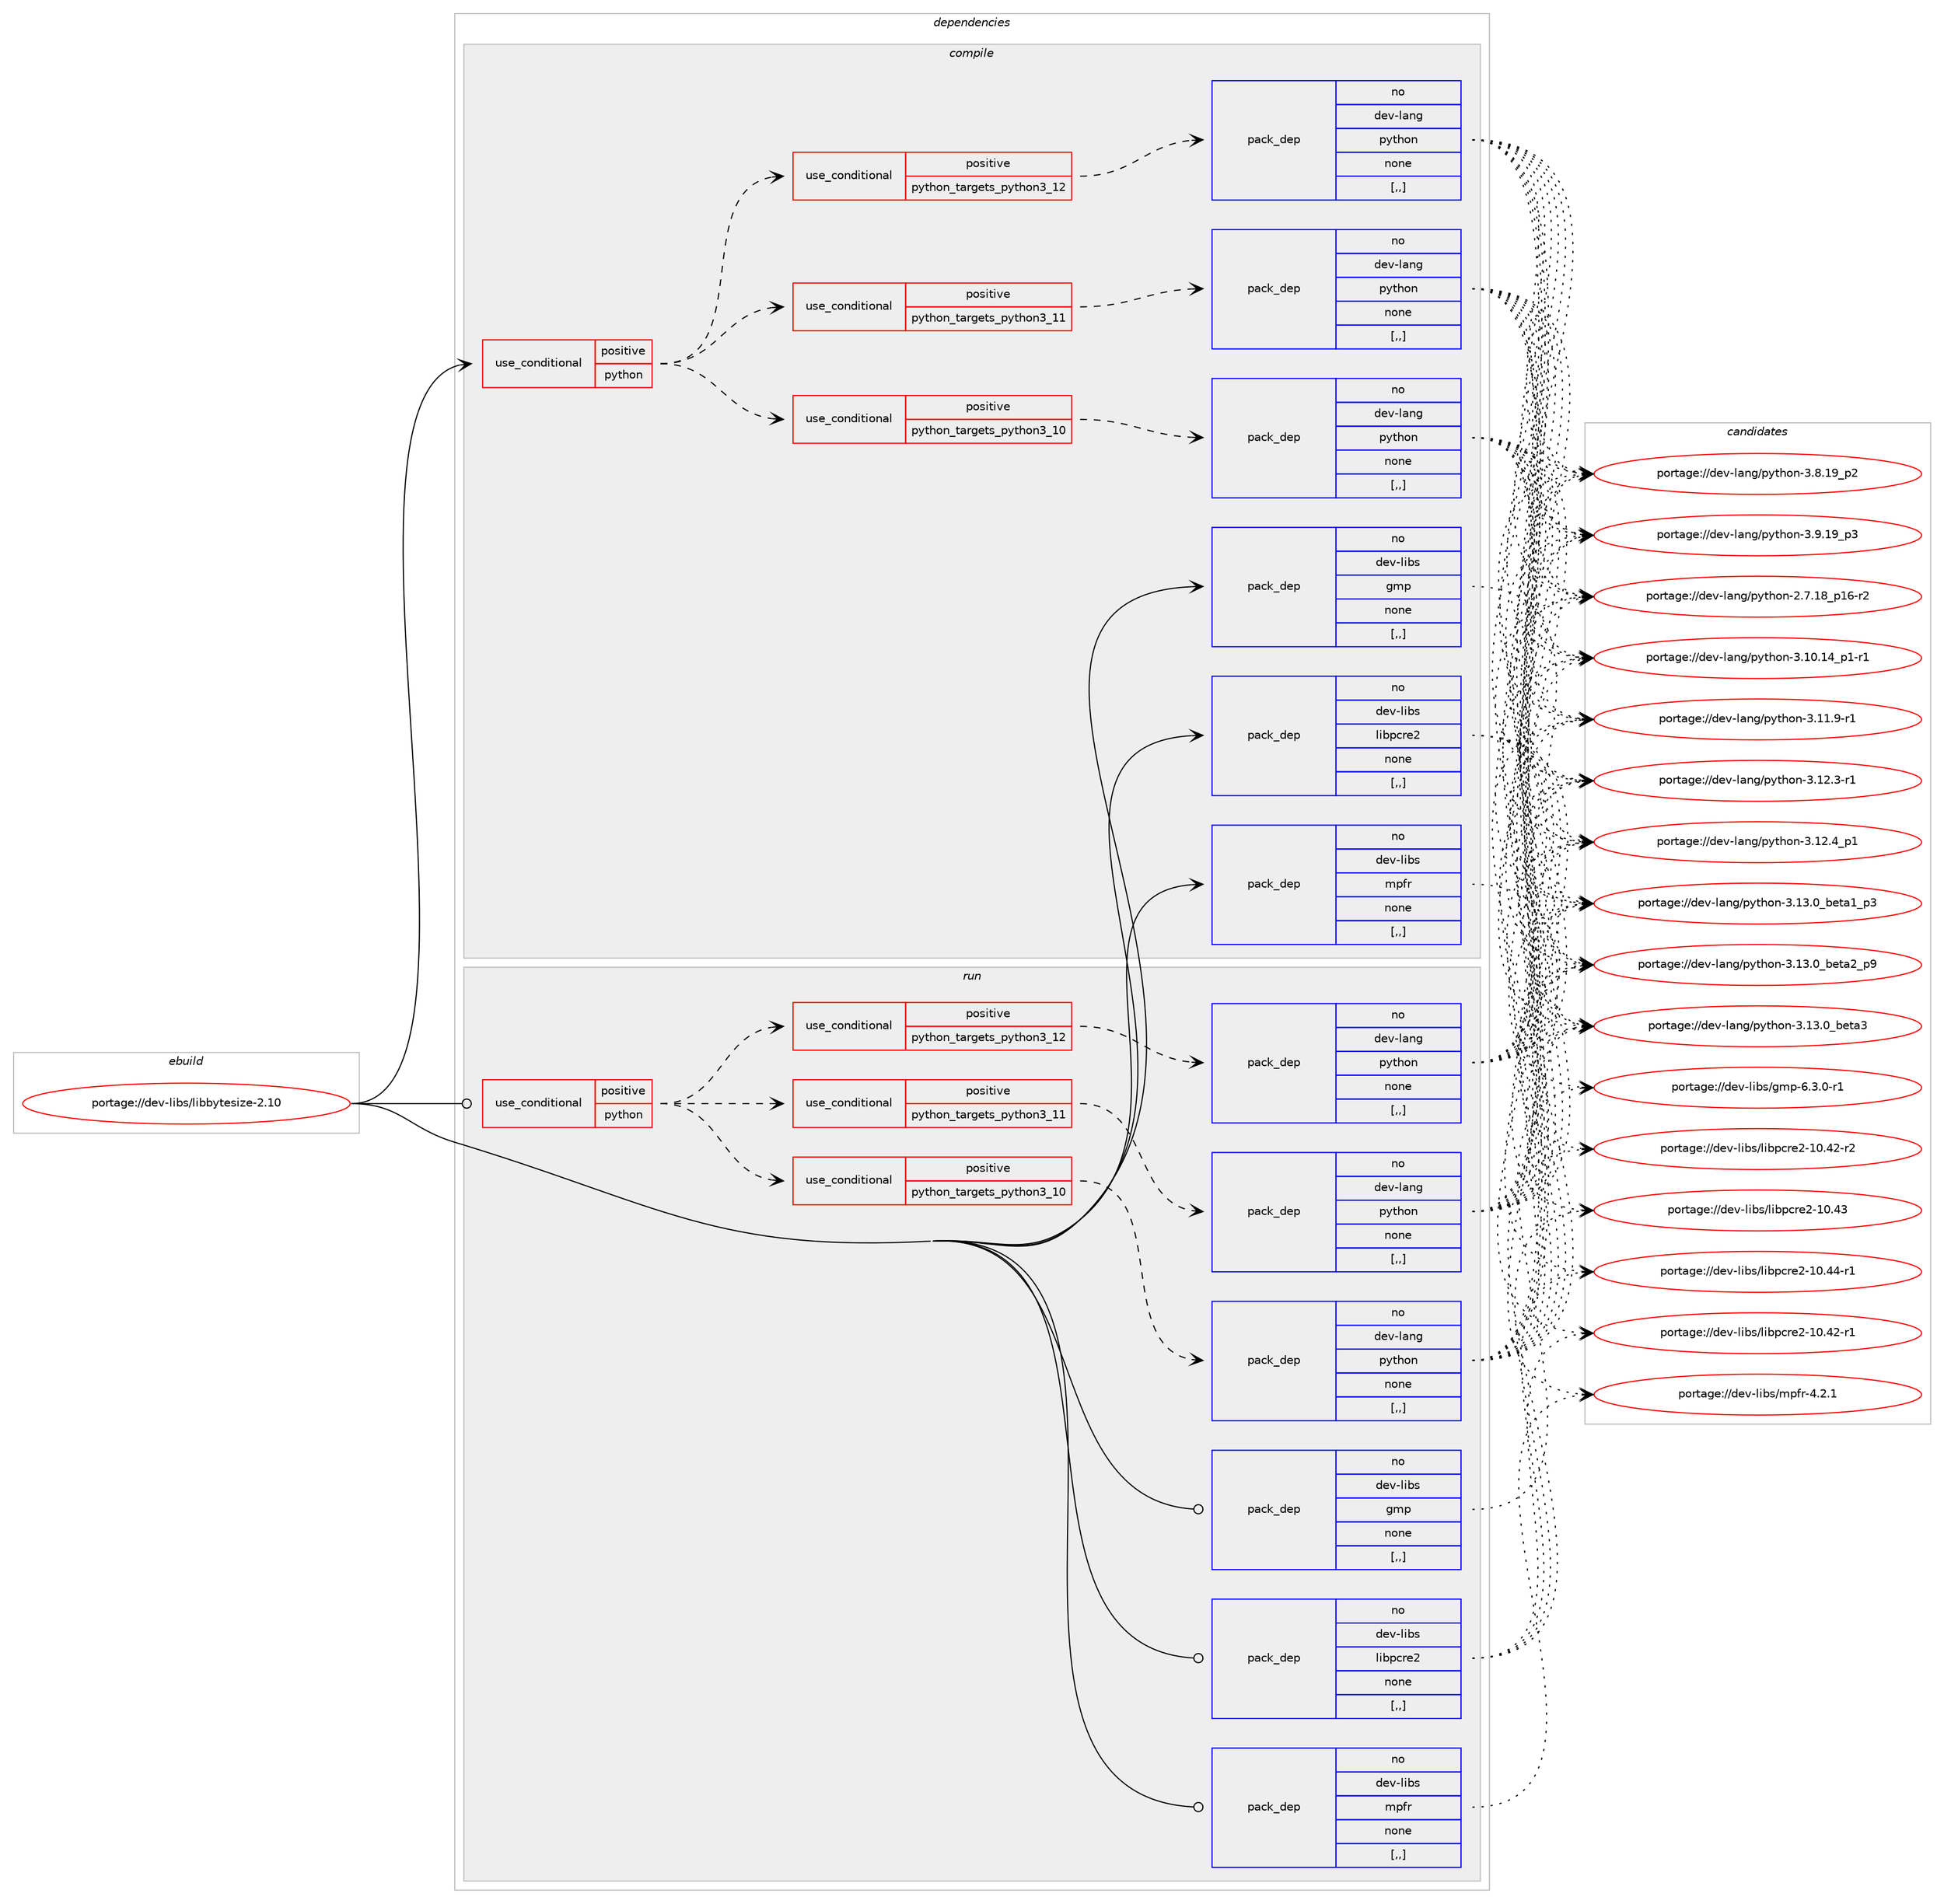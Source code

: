 digraph prolog {

# *************
# Graph options
# *************

newrank=true;
concentrate=true;
compound=true;
graph [rankdir=LR,fontname=Helvetica,fontsize=10,ranksep=1.5];#, ranksep=2.5, nodesep=0.2];
edge  [arrowhead=vee];
node  [fontname=Helvetica,fontsize=10];

# **********
# The ebuild
# **********

subgraph cluster_leftcol {
color=gray;
rank=same;
label=<<i>ebuild</i>>;
id [label="portage://dev-libs/libbytesize-2.10", color=red, width=4, href="../dev-libs/libbytesize-2.10.svg"];
}

# ****************
# The dependencies
# ****************

subgraph cluster_midcol {
color=gray;
label=<<i>dependencies</i>>;
subgraph cluster_compile {
fillcolor="#eeeeee";
style=filled;
label=<<i>compile</i>>;
subgraph cond25872 {
dependency106669 [label=<<TABLE BORDER="0" CELLBORDER="1" CELLSPACING="0" CELLPADDING="4"><TR><TD ROWSPAN="3" CELLPADDING="10">use_conditional</TD></TR><TR><TD>positive</TD></TR><TR><TD>python</TD></TR></TABLE>>, shape=none, color=red];
subgraph cond25873 {
dependency106670 [label=<<TABLE BORDER="0" CELLBORDER="1" CELLSPACING="0" CELLPADDING="4"><TR><TD ROWSPAN="3" CELLPADDING="10">use_conditional</TD></TR><TR><TD>positive</TD></TR><TR><TD>python_targets_python3_10</TD></TR></TABLE>>, shape=none, color=red];
subgraph pack79643 {
dependency106671 [label=<<TABLE BORDER="0" CELLBORDER="1" CELLSPACING="0" CELLPADDING="4" WIDTH="220"><TR><TD ROWSPAN="6" CELLPADDING="30">pack_dep</TD></TR><TR><TD WIDTH="110">no</TD></TR><TR><TD>dev-lang</TD></TR><TR><TD>python</TD></TR><TR><TD>none</TD></TR><TR><TD>[,,]</TD></TR></TABLE>>, shape=none, color=blue];
}
dependency106670:e -> dependency106671:w [weight=20,style="dashed",arrowhead="vee"];
}
dependency106669:e -> dependency106670:w [weight=20,style="dashed",arrowhead="vee"];
subgraph cond25874 {
dependency106672 [label=<<TABLE BORDER="0" CELLBORDER="1" CELLSPACING="0" CELLPADDING="4"><TR><TD ROWSPAN="3" CELLPADDING="10">use_conditional</TD></TR><TR><TD>positive</TD></TR><TR><TD>python_targets_python3_11</TD></TR></TABLE>>, shape=none, color=red];
subgraph pack79644 {
dependency106673 [label=<<TABLE BORDER="0" CELLBORDER="1" CELLSPACING="0" CELLPADDING="4" WIDTH="220"><TR><TD ROWSPAN="6" CELLPADDING="30">pack_dep</TD></TR><TR><TD WIDTH="110">no</TD></TR><TR><TD>dev-lang</TD></TR><TR><TD>python</TD></TR><TR><TD>none</TD></TR><TR><TD>[,,]</TD></TR></TABLE>>, shape=none, color=blue];
}
dependency106672:e -> dependency106673:w [weight=20,style="dashed",arrowhead="vee"];
}
dependency106669:e -> dependency106672:w [weight=20,style="dashed",arrowhead="vee"];
subgraph cond25875 {
dependency106674 [label=<<TABLE BORDER="0" CELLBORDER="1" CELLSPACING="0" CELLPADDING="4"><TR><TD ROWSPAN="3" CELLPADDING="10">use_conditional</TD></TR><TR><TD>positive</TD></TR><TR><TD>python_targets_python3_12</TD></TR></TABLE>>, shape=none, color=red];
subgraph pack79645 {
dependency106675 [label=<<TABLE BORDER="0" CELLBORDER="1" CELLSPACING="0" CELLPADDING="4" WIDTH="220"><TR><TD ROWSPAN="6" CELLPADDING="30">pack_dep</TD></TR><TR><TD WIDTH="110">no</TD></TR><TR><TD>dev-lang</TD></TR><TR><TD>python</TD></TR><TR><TD>none</TD></TR><TR><TD>[,,]</TD></TR></TABLE>>, shape=none, color=blue];
}
dependency106674:e -> dependency106675:w [weight=20,style="dashed",arrowhead="vee"];
}
dependency106669:e -> dependency106674:w [weight=20,style="dashed",arrowhead="vee"];
}
id:e -> dependency106669:w [weight=20,style="solid",arrowhead="vee"];
subgraph pack79646 {
dependency106676 [label=<<TABLE BORDER="0" CELLBORDER="1" CELLSPACING="0" CELLPADDING="4" WIDTH="220"><TR><TD ROWSPAN="6" CELLPADDING="30">pack_dep</TD></TR><TR><TD WIDTH="110">no</TD></TR><TR><TD>dev-libs</TD></TR><TR><TD>gmp</TD></TR><TR><TD>none</TD></TR><TR><TD>[,,]</TD></TR></TABLE>>, shape=none, color=blue];
}
id:e -> dependency106676:w [weight=20,style="solid",arrowhead="vee"];
subgraph pack79647 {
dependency106677 [label=<<TABLE BORDER="0" CELLBORDER="1" CELLSPACING="0" CELLPADDING="4" WIDTH="220"><TR><TD ROWSPAN="6" CELLPADDING="30">pack_dep</TD></TR><TR><TD WIDTH="110">no</TD></TR><TR><TD>dev-libs</TD></TR><TR><TD>libpcre2</TD></TR><TR><TD>none</TD></TR><TR><TD>[,,]</TD></TR></TABLE>>, shape=none, color=blue];
}
id:e -> dependency106677:w [weight=20,style="solid",arrowhead="vee"];
subgraph pack79648 {
dependency106678 [label=<<TABLE BORDER="0" CELLBORDER="1" CELLSPACING="0" CELLPADDING="4" WIDTH="220"><TR><TD ROWSPAN="6" CELLPADDING="30">pack_dep</TD></TR><TR><TD WIDTH="110">no</TD></TR><TR><TD>dev-libs</TD></TR><TR><TD>mpfr</TD></TR><TR><TD>none</TD></TR><TR><TD>[,,]</TD></TR></TABLE>>, shape=none, color=blue];
}
id:e -> dependency106678:w [weight=20,style="solid",arrowhead="vee"];
}
subgraph cluster_compileandrun {
fillcolor="#eeeeee";
style=filled;
label=<<i>compile and run</i>>;
}
subgraph cluster_run {
fillcolor="#eeeeee";
style=filled;
label=<<i>run</i>>;
subgraph cond25876 {
dependency106679 [label=<<TABLE BORDER="0" CELLBORDER="1" CELLSPACING="0" CELLPADDING="4"><TR><TD ROWSPAN="3" CELLPADDING="10">use_conditional</TD></TR><TR><TD>positive</TD></TR><TR><TD>python</TD></TR></TABLE>>, shape=none, color=red];
subgraph cond25877 {
dependency106680 [label=<<TABLE BORDER="0" CELLBORDER="1" CELLSPACING="0" CELLPADDING="4"><TR><TD ROWSPAN="3" CELLPADDING="10">use_conditional</TD></TR><TR><TD>positive</TD></TR><TR><TD>python_targets_python3_10</TD></TR></TABLE>>, shape=none, color=red];
subgraph pack79649 {
dependency106681 [label=<<TABLE BORDER="0" CELLBORDER="1" CELLSPACING="0" CELLPADDING="4" WIDTH="220"><TR><TD ROWSPAN="6" CELLPADDING="30">pack_dep</TD></TR><TR><TD WIDTH="110">no</TD></TR><TR><TD>dev-lang</TD></TR><TR><TD>python</TD></TR><TR><TD>none</TD></TR><TR><TD>[,,]</TD></TR></TABLE>>, shape=none, color=blue];
}
dependency106680:e -> dependency106681:w [weight=20,style="dashed",arrowhead="vee"];
}
dependency106679:e -> dependency106680:w [weight=20,style="dashed",arrowhead="vee"];
subgraph cond25878 {
dependency106682 [label=<<TABLE BORDER="0" CELLBORDER="1" CELLSPACING="0" CELLPADDING="4"><TR><TD ROWSPAN="3" CELLPADDING="10">use_conditional</TD></TR><TR><TD>positive</TD></TR><TR><TD>python_targets_python3_11</TD></TR></TABLE>>, shape=none, color=red];
subgraph pack79650 {
dependency106683 [label=<<TABLE BORDER="0" CELLBORDER="1" CELLSPACING="0" CELLPADDING="4" WIDTH="220"><TR><TD ROWSPAN="6" CELLPADDING="30">pack_dep</TD></TR><TR><TD WIDTH="110">no</TD></TR><TR><TD>dev-lang</TD></TR><TR><TD>python</TD></TR><TR><TD>none</TD></TR><TR><TD>[,,]</TD></TR></TABLE>>, shape=none, color=blue];
}
dependency106682:e -> dependency106683:w [weight=20,style="dashed",arrowhead="vee"];
}
dependency106679:e -> dependency106682:w [weight=20,style="dashed",arrowhead="vee"];
subgraph cond25879 {
dependency106684 [label=<<TABLE BORDER="0" CELLBORDER="1" CELLSPACING="0" CELLPADDING="4"><TR><TD ROWSPAN="3" CELLPADDING="10">use_conditional</TD></TR><TR><TD>positive</TD></TR><TR><TD>python_targets_python3_12</TD></TR></TABLE>>, shape=none, color=red];
subgraph pack79651 {
dependency106685 [label=<<TABLE BORDER="0" CELLBORDER="1" CELLSPACING="0" CELLPADDING="4" WIDTH="220"><TR><TD ROWSPAN="6" CELLPADDING="30">pack_dep</TD></TR><TR><TD WIDTH="110">no</TD></TR><TR><TD>dev-lang</TD></TR><TR><TD>python</TD></TR><TR><TD>none</TD></TR><TR><TD>[,,]</TD></TR></TABLE>>, shape=none, color=blue];
}
dependency106684:e -> dependency106685:w [weight=20,style="dashed",arrowhead="vee"];
}
dependency106679:e -> dependency106684:w [weight=20,style="dashed",arrowhead="vee"];
}
id:e -> dependency106679:w [weight=20,style="solid",arrowhead="odot"];
subgraph pack79652 {
dependency106686 [label=<<TABLE BORDER="0" CELLBORDER="1" CELLSPACING="0" CELLPADDING="4" WIDTH="220"><TR><TD ROWSPAN="6" CELLPADDING="30">pack_dep</TD></TR><TR><TD WIDTH="110">no</TD></TR><TR><TD>dev-libs</TD></TR><TR><TD>gmp</TD></TR><TR><TD>none</TD></TR><TR><TD>[,,]</TD></TR></TABLE>>, shape=none, color=blue];
}
id:e -> dependency106686:w [weight=20,style="solid",arrowhead="odot"];
subgraph pack79653 {
dependency106687 [label=<<TABLE BORDER="0" CELLBORDER="1" CELLSPACING="0" CELLPADDING="4" WIDTH="220"><TR><TD ROWSPAN="6" CELLPADDING="30">pack_dep</TD></TR><TR><TD WIDTH="110">no</TD></TR><TR><TD>dev-libs</TD></TR><TR><TD>libpcre2</TD></TR><TR><TD>none</TD></TR><TR><TD>[,,]</TD></TR></TABLE>>, shape=none, color=blue];
}
id:e -> dependency106687:w [weight=20,style="solid",arrowhead="odot"];
subgraph pack79654 {
dependency106688 [label=<<TABLE BORDER="0" CELLBORDER="1" CELLSPACING="0" CELLPADDING="4" WIDTH="220"><TR><TD ROWSPAN="6" CELLPADDING="30">pack_dep</TD></TR><TR><TD WIDTH="110">no</TD></TR><TR><TD>dev-libs</TD></TR><TR><TD>mpfr</TD></TR><TR><TD>none</TD></TR><TR><TD>[,,]</TD></TR></TABLE>>, shape=none, color=blue];
}
id:e -> dependency106688:w [weight=20,style="solid",arrowhead="odot"];
}
}

# **************
# The candidates
# **************

subgraph cluster_choices {
rank=same;
color=gray;
label=<<i>candidates</i>>;

subgraph choice79643 {
color=black;
nodesep=1;
choice100101118451089711010347112121116104111110455046554649569511249544511450 [label="portage://dev-lang/python-2.7.18_p16-r2", color=red, width=4,href="../dev-lang/python-2.7.18_p16-r2.svg"];
choice100101118451089711010347112121116104111110455146494846495295112494511449 [label="portage://dev-lang/python-3.10.14_p1-r1", color=red, width=4,href="../dev-lang/python-3.10.14_p1-r1.svg"];
choice100101118451089711010347112121116104111110455146494946574511449 [label="portage://dev-lang/python-3.11.9-r1", color=red, width=4,href="../dev-lang/python-3.11.9-r1.svg"];
choice100101118451089711010347112121116104111110455146495046514511449 [label="portage://dev-lang/python-3.12.3-r1", color=red, width=4,href="../dev-lang/python-3.12.3-r1.svg"];
choice100101118451089711010347112121116104111110455146495046529511249 [label="portage://dev-lang/python-3.12.4_p1", color=red, width=4,href="../dev-lang/python-3.12.4_p1.svg"];
choice10010111845108971101034711212111610411111045514649514648959810111697499511251 [label="portage://dev-lang/python-3.13.0_beta1_p3", color=red, width=4,href="../dev-lang/python-3.13.0_beta1_p3.svg"];
choice10010111845108971101034711212111610411111045514649514648959810111697509511257 [label="portage://dev-lang/python-3.13.0_beta2_p9", color=red, width=4,href="../dev-lang/python-3.13.0_beta2_p9.svg"];
choice1001011184510897110103471121211161041111104551464951464895981011169751 [label="portage://dev-lang/python-3.13.0_beta3", color=red, width=4,href="../dev-lang/python-3.13.0_beta3.svg"];
choice100101118451089711010347112121116104111110455146564649579511250 [label="portage://dev-lang/python-3.8.19_p2", color=red, width=4,href="../dev-lang/python-3.8.19_p2.svg"];
choice100101118451089711010347112121116104111110455146574649579511251 [label="portage://dev-lang/python-3.9.19_p3", color=red, width=4,href="../dev-lang/python-3.9.19_p3.svg"];
dependency106671:e -> choice100101118451089711010347112121116104111110455046554649569511249544511450:w [style=dotted,weight="100"];
dependency106671:e -> choice100101118451089711010347112121116104111110455146494846495295112494511449:w [style=dotted,weight="100"];
dependency106671:e -> choice100101118451089711010347112121116104111110455146494946574511449:w [style=dotted,weight="100"];
dependency106671:e -> choice100101118451089711010347112121116104111110455146495046514511449:w [style=dotted,weight="100"];
dependency106671:e -> choice100101118451089711010347112121116104111110455146495046529511249:w [style=dotted,weight="100"];
dependency106671:e -> choice10010111845108971101034711212111610411111045514649514648959810111697499511251:w [style=dotted,weight="100"];
dependency106671:e -> choice10010111845108971101034711212111610411111045514649514648959810111697509511257:w [style=dotted,weight="100"];
dependency106671:e -> choice1001011184510897110103471121211161041111104551464951464895981011169751:w [style=dotted,weight="100"];
dependency106671:e -> choice100101118451089711010347112121116104111110455146564649579511250:w [style=dotted,weight="100"];
dependency106671:e -> choice100101118451089711010347112121116104111110455146574649579511251:w [style=dotted,weight="100"];
}
subgraph choice79644 {
color=black;
nodesep=1;
choice100101118451089711010347112121116104111110455046554649569511249544511450 [label="portage://dev-lang/python-2.7.18_p16-r2", color=red, width=4,href="../dev-lang/python-2.7.18_p16-r2.svg"];
choice100101118451089711010347112121116104111110455146494846495295112494511449 [label="portage://dev-lang/python-3.10.14_p1-r1", color=red, width=4,href="../dev-lang/python-3.10.14_p1-r1.svg"];
choice100101118451089711010347112121116104111110455146494946574511449 [label="portage://dev-lang/python-3.11.9-r1", color=red, width=4,href="../dev-lang/python-3.11.9-r1.svg"];
choice100101118451089711010347112121116104111110455146495046514511449 [label="portage://dev-lang/python-3.12.3-r1", color=red, width=4,href="../dev-lang/python-3.12.3-r1.svg"];
choice100101118451089711010347112121116104111110455146495046529511249 [label="portage://dev-lang/python-3.12.4_p1", color=red, width=4,href="../dev-lang/python-3.12.4_p1.svg"];
choice10010111845108971101034711212111610411111045514649514648959810111697499511251 [label="portage://dev-lang/python-3.13.0_beta1_p3", color=red, width=4,href="../dev-lang/python-3.13.0_beta1_p3.svg"];
choice10010111845108971101034711212111610411111045514649514648959810111697509511257 [label="portage://dev-lang/python-3.13.0_beta2_p9", color=red, width=4,href="../dev-lang/python-3.13.0_beta2_p9.svg"];
choice1001011184510897110103471121211161041111104551464951464895981011169751 [label="portage://dev-lang/python-3.13.0_beta3", color=red, width=4,href="../dev-lang/python-3.13.0_beta3.svg"];
choice100101118451089711010347112121116104111110455146564649579511250 [label="portage://dev-lang/python-3.8.19_p2", color=red, width=4,href="../dev-lang/python-3.8.19_p2.svg"];
choice100101118451089711010347112121116104111110455146574649579511251 [label="portage://dev-lang/python-3.9.19_p3", color=red, width=4,href="../dev-lang/python-3.9.19_p3.svg"];
dependency106673:e -> choice100101118451089711010347112121116104111110455046554649569511249544511450:w [style=dotted,weight="100"];
dependency106673:e -> choice100101118451089711010347112121116104111110455146494846495295112494511449:w [style=dotted,weight="100"];
dependency106673:e -> choice100101118451089711010347112121116104111110455146494946574511449:w [style=dotted,weight="100"];
dependency106673:e -> choice100101118451089711010347112121116104111110455146495046514511449:w [style=dotted,weight="100"];
dependency106673:e -> choice100101118451089711010347112121116104111110455146495046529511249:w [style=dotted,weight="100"];
dependency106673:e -> choice10010111845108971101034711212111610411111045514649514648959810111697499511251:w [style=dotted,weight="100"];
dependency106673:e -> choice10010111845108971101034711212111610411111045514649514648959810111697509511257:w [style=dotted,weight="100"];
dependency106673:e -> choice1001011184510897110103471121211161041111104551464951464895981011169751:w [style=dotted,weight="100"];
dependency106673:e -> choice100101118451089711010347112121116104111110455146564649579511250:w [style=dotted,weight="100"];
dependency106673:e -> choice100101118451089711010347112121116104111110455146574649579511251:w [style=dotted,weight="100"];
}
subgraph choice79645 {
color=black;
nodesep=1;
choice100101118451089711010347112121116104111110455046554649569511249544511450 [label="portage://dev-lang/python-2.7.18_p16-r2", color=red, width=4,href="../dev-lang/python-2.7.18_p16-r2.svg"];
choice100101118451089711010347112121116104111110455146494846495295112494511449 [label="portage://dev-lang/python-3.10.14_p1-r1", color=red, width=4,href="../dev-lang/python-3.10.14_p1-r1.svg"];
choice100101118451089711010347112121116104111110455146494946574511449 [label="portage://dev-lang/python-3.11.9-r1", color=red, width=4,href="../dev-lang/python-3.11.9-r1.svg"];
choice100101118451089711010347112121116104111110455146495046514511449 [label="portage://dev-lang/python-3.12.3-r1", color=red, width=4,href="../dev-lang/python-3.12.3-r1.svg"];
choice100101118451089711010347112121116104111110455146495046529511249 [label="portage://dev-lang/python-3.12.4_p1", color=red, width=4,href="../dev-lang/python-3.12.4_p1.svg"];
choice10010111845108971101034711212111610411111045514649514648959810111697499511251 [label="portage://dev-lang/python-3.13.0_beta1_p3", color=red, width=4,href="../dev-lang/python-3.13.0_beta1_p3.svg"];
choice10010111845108971101034711212111610411111045514649514648959810111697509511257 [label="portage://dev-lang/python-3.13.0_beta2_p9", color=red, width=4,href="../dev-lang/python-3.13.0_beta2_p9.svg"];
choice1001011184510897110103471121211161041111104551464951464895981011169751 [label="portage://dev-lang/python-3.13.0_beta3", color=red, width=4,href="../dev-lang/python-3.13.0_beta3.svg"];
choice100101118451089711010347112121116104111110455146564649579511250 [label="portage://dev-lang/python-3.8.19_p2", color=red, width=4,href="../dev-lang/python-3.8.19_p2.svg"];
choice100101118451089711010347112121116104111110455146574649579511251 [label="portage://dev-lang/python-3.9.19_p3", color=red, width=4,href="../dev-lang/python-3.9.19_p3.svg"];
dependency106675:e -> choice100101118451089711010347112121116104111110455046554649569511249544511450:w [style=dotted,weight="100"];
dependency106675:e -> choice100101118451089711010347112121116104111110455146494846495295112494511449:w [style=dotted,weight="100"];
dependency106675:e -> choice100101118451089711010347112121116104111110455146494946574511449:w [style=dotted,weight="100"];
dependency106675:e -> choice100101118451089711010347112121116104111110455146495046514511449:w [style=dotted,weight="100"];
dependency106675:e -> choice100101118451089711010347112121116104111110455146495046529511249:w [style=dotted,weight="100"];
dependency106675:e -> choice10010111845108971101034711212111610411111045514649514648959810111697499511251:w [style=dotted,weight="100"];
dependency106675:e -> choice10010111845108971101034711212111610411111045514649514648959810111697509511257:w [style=dotted,weight="100"];
dependency106675:e -> choice1001011184510897110103471121211161041111104551464951464895981011169751:w [style=dotted,weight="100"];
dependency106675:e -> choice100101118451089711010347112121116104111110455146564649579511250:w [style=dotted,weight="100"];
dependency106675:e -> choice100101118451089711010347112121116104111110455146574649579511251:w [style=dotted,weight="100"];
}
subgraph choice79646 {
color=black;
nodesep=1;
choice1001011184510810598115471031091124554465146484511449 [label="portage://dev-libs/gmp-6.3.0-r1", color=red, width=4,href="../dev-libs/gmp-6.3.0-r1.svg"];
dependency106676:e -> choice1001011184510810598115471031091124554465146484511449:w [style=dotted,weight="100"];
}
subgraph choice79647 {
color=black;
nodesep=1;
choice1001011184510810598115471081059811299114101504549484652504511449 [label="portage://dev-libs/libpcre2-10.42-r1", color=red, width=4,href="../dev-libs/libpcre2-10.42-r1.svg"];
choice1001011184510810598115471081059811299114101504549484652504511450 [label="portage://dev-libs/libpcre2-10.42-r2", color=red, width=4,href="../dev-libs/libpcre2-10.42-r2.svg"];
choice100101118451081059811547108105981129911410150454948465251 [label="portage://dev-libs/libpcre2-10.43", color=red, width=4,href="../dev-libs/libpcre2-10.43.svg"];
choice1001011184510810598115471081059811299114101504549484652524511449 [label="portage://dev-libs/libpcre2-10.44-r1", color=red, width=4,href="../dev-libs/libpcre2-10.44-r1.svg"];
dependency106677:e -> choice1001011184510810598115471081059811299114101504549484652504511449:w [style=dotted,weight="100"];
dependency106677:e -> choice1001011184510810598115471081059811299114101504549484652504511450:w [style=dotted,weight="100"];
dependency106677:e -> choice100101118451081059811547108105981129911410150454948465251:w [style=dotted,weight="100"];
dependency106677:e -> choice1001011184510810598115471081059811299114101504549484652524511449:w [style=dotted,weight="100"];
}
subgraph choice79648 {
color=black;
nodesep=1;
choice100101118451081059811547109112102114455246504649 [label="portage://dev-libs/mpfr-4.2.1", color=red, width=4,href="../dev-libs/mpfr-4.2.1.svg"];
dependency106678:e -> choice100101118451081059811547109112102114455246504649:w [style=dotted,weight="100"];
}
subgraph choice79649 {
color=black;
nodesep=1;
choice100101118451089711010347112121116104111110455046554649569511249544511450 [label="portage://dev-lang/python-2.7.18_p16-r2", color=red, width=4,href="../dev-lang/python-2.7.18_p16-r2.svg"];
choice100101118451089711010347112121116104111110455146494846495295112494511449 [label="portage://dev-lang/python-3.10.14_p1-r1", color=red, width=4,href="../dev-lang/python-3.10.14_p1-r1.svg"];
choice100101118451089711010347112121116104111110455146494946574511449 [label="portage://dev-lang/python-3.11.9-r1", color=red, width=4,href="../dev-lang/python-3.11.9-r1.svg"];
choice100101118451089711010347112121116104111110455146495046514511449 [label="portage://dev-lang/python-3.12.3-r1", color=red, width=4,href="../dev-lang/python-3.12.3-r1.svg"];
choice100101118451089711010347112121116104111110455146495046529511249 [label="portage://dev-lang/python-3.12.4_p1", color=red, width=4,href="../dev-lang/python-3.12.4_p1.svg"];
choice10010111845108971101034711212111610411111045514649514648959810111697499511251 [label="portage://dev-lang/python-3.13.0_beta1_p3", color=red, width=4,href="../dev-lang/python-3.13.0_beta1_p3.svg"];
choice10010111845108971101034711212111610411111045514649514648959810111697509511257 [label="portage://dev-lang/python-3.13.0_beta2_p9", color=red, width=4,href="../dev-lang/python-3.13.0_beta2_p9.svg"];
choice1001011184510897110103471121211161041111104551464951464895981011169751 [label="portage://dev-lang/python-3.13.0_beta3", color=red, width=4,href="../dev-lang/python-3.13.0_beta3.svg"];
choice100101118451089711010347112121116104111110455146564649579511250 [label="portage://dev-lang/python-3.8.19_p2", color=red, width=4,href="../dev-lang/python-3.8.19_p2.svg"];
choice100101118451089711010347112121116104111110455146574649579511251 [label="portage://dev-lang/python-3.9.19_p3", color=red, width=4,href="../dev-lang/python-3.9.19_p3.svg"];
dependency106681:e -> choice100101118451089711010347112121116104111110455046554649569511249544511450:w [style=dotted,weight="100"];
dependency106681:e -> choice100101118451089711010347112121116104111110455146494846495295112494511449:w [style=dotted,weight="100"];
dependency106681:e -> choice100101118451089711010347112121116104111110455146494946574511449:w [style=dotted,weight="100"];
dependency106681:e -> choice100101118451089711010347112121116104111110455146495046514511449:w [style=dotted,weight="100"];
dependency106681:e -> choice100101118451089711010347112121116104111110455146495046529511249:w [style=dotted,weight="100"];
dependency106681:e -> choice10010111845108971101034711212111610411111045514649514648959810111697499511251:w [style=dotted,weight="100"];
dependency106681:e -> choice10010111845108971101034711212111610411111045514649514648959810111697509511257:w [style=dotted,weight="100"];
dependency106681:e -> choice1001011184510897110103471121211161041111104551464951464895981011169751:w [style=dotted,weight="100"];
dependency106681:e -> choice100101118451089711010347112121116104111110455146564649579511250:w [style=dotted,weight="100"];
dependency106681:e -> choice100101118451089711010347112121116104111110455146574649579511251:w [style=dotted,weight="100"];
}
subgraph choice79650 {
color=black;
nodesep=1;
choice100101118451089711010347112121116104111110455046554649569511249544511450 [label="portage://dev-lang/python-2.7.18_p16-r2", color=red, width=4,href="../dev-lang/python-2.7.18_p16-r2.svg"];
choice100101118451089711010347112121116104111110455146494846495295112494511449 [label="portage://dev-lang/python-3.10.14_p1-r1", color=red, width=4,href="../dev-lang/python-3.10.14_p1-r1.svg"];
choice100101118451089711010347112121116104111110455146494946574511449 [label="portage://dev-lang/python-3.11.9-r1", color=red, width=4,href="../dev-lang/python-3.11.9-r1.svg"];
choice100101118451089711010347112121116104111110455146495046514511449 [label="portage://dev-lang/python-3.12.3-r1", color=red, width=4,href="../dev-lang/python-3.12.3-r1.svg"];
choice100101118451089711010347112121116104111110455146495046529511249 [label="portage://dev-lang/python-3.12.4_p1", color=red, width=4,href="../dev-lang/python-3.12.4_p1.svg"];
choice10010111845108971101034711212111610411111045514649514648959810111697499511251 [label="portage://dev-lang/python-3.13.0_beta1_p3", color=red, width=4,href="../dev-lang/python-3.13.0_beta1_p3.svg"];
choice10010111845108971101034711212111610411111045514649514648959810111697509511257 [label="portage://dev-lang/python-3.13.0_beta2_p9", color=red, width=4,href="../dev-lang/python-3.13.0_beta2_p9.svg"];
choice1001011184510897110103471121211161041111104551464951464895981011169751 [label="portage://dev-lang/python-3.13.0_beta3", color=red, width=4,href="../dev-lang/python-3.13.0_beta3.svg"];
choice100101118451089711010347112121116104111110455146564649579511250 [label="portage://dev-lang/python-3.8.19_p2", color=red, width=4,href="../dev-lang/python-3.8.19_p2.svg"];
choice100101118451089711010347112121116104111110455146574649579511251 [label="portage://dev-lang/python-3.9.19_p3", color=red, width=4,href="../dev-lang/python-3.9.19_p3.svg"];
dependency106683:e -> choice100101118451089711010347112121116104111110455046554649569511249544511450:w [style=dotted,weight="100"];
dependency106683:e -> choice100101118451089711010347112121116104111110455146494846495295112494511449:w [style=dotted,weight="100"];
dependency106683:e -> choice100101118451089711010347112121116104111110455146494946574511449:w [style=dotted,weight="100"];
dependency106683:e -> choice100101118451089711010347112121116104111110455146495046514511449:w [style=dotted,weight="100"];
dependency106683:e -> choice100101118451089711010347112121116104111110455146495046529511249:w [style=dotted,weight="100"];
dependency106683:e -> choice10010111845108971101034711212111610411111045514649514648959810111697499511251:w [style=dotted,weight="100"];
dependency106683:e -> choice10010111845108971101034711212111610411111045514649514648959810111697509511257:w [style=dotted,weight="100"];
dependency106683:e -> choice1001011184510897110103471121211161041111104551464951464895981011169751:w [style=dotted,weight="100"];
dependency106683:e -> choice100101118451089711010347112121116104111110455146564649579511250:w [style=dotted,weight="100"];
dependency106683:e -> choice100101118451089711010347112121116104111110455146574649579511251:w [style=dotted,weight="100"];
}
subgraph choice79651 {
color=black;
nodesep=1;
choice100101118451089711010347112121116104111110455046554649569511249544511450 [label="portage://dev-lang/python-2.7.18_p16-r2", color=red, width=4,href="../dev-lang/python-2.7.18_p16-r2.svg"];
choice100101118451089711010347112121116104111110455146494846495295112494511449 [label="portage://dev-lang/python-3.10.14_p1-r1", color=red, width=4,href="../dev-lang/python-3.10.14_p1-r1.svg"];
choice100101118451089711010347112121116104111110455146494946574511449 [label="portage://dev-lang/python-3.11.9-r1", color=red, width=4,href="../dev-lang/python-3.11.9-r1.svg"];
choice100101118451089711010347112121116104111110455146495046514511449 [label="portage://dev-lang/python-3.12.3-r1", color=red, width=4,href="../dev-lang/python-3.12.3-r1.svg"];
choice100101118451089711010347112121116104111110455146495046529511249 [label="portage://dev-lang/python-3.12.4_p1", color=red, width=4,href="../dev-lang/python-3.12.4_p1.svg"];
choice10010111845108971101034711212111610411111045514649514648959810111697499511251 [label="portage://dev-lang/python-3.13.0_beta1_p3", color=red, width=4,href="../dev-lang/python-3.13.0_beta1_p3.svg"];
choice10010111845108971101034711212111610411111045514649514648959810111697509511257 [label="portage://dev-lang/python-3.13.0_beta2_p9", color=red, width=4,href="../dev-lang/python-3.13.0_beta2_p9.svg"];
choice1001011184510897110103471121211161041111104551464951464895981011169751 [label="portage://dev-lang/python-3.13.0_beta3", color=red, width=4,href="../dev-lang/python-3.13.0_beta3.svg"];
choice100101118451089711010347112121116104111110455146564649579511250 [label="portage://dev-lang/python-3.8.19_p2", color=red, width=4,href="../dev-lang/python-3.8.19_p2.svg"];
choice100101118451089711010347112121116104111110455146574649579511251 [label="portage://dev-lang/python-3.9.19_p3", color=red, width=4,href="../dev-lang/python-3.9.19_p3.svg"];
dependency106685:e -> choice100101118451089711010347112121116104111110455046554649569511249544511450:w [style=dotted,weight="100"];
dependency106685:e -> choice100101118451089711010347112121116104111110455146494846495295112494511449:w [style=dotted,weight="100"];
dependency106685:e -> choice100101118451089711010347112121116104111110455146494946574511449:w [style=dotted,weight="100"];
dependency106685:e -> choice100101118451089711010347112121116104111110455146495046514511449:w [style=dotted,weight="100"];
dependency106685:e -> choice100101118451089711010347112121116104111110455146495046529511249:w [style=dotted,weight="100"];
dependency106685:e -> choice10010111845108971101034711212111610411111045514649514648959810111697499511251:w [style=dotted,weight="100"];
dependency106685:e -> choice10010111845108971101034711212111610411111045514649514648959810111697509511257:w [style=dotted,weight="100"];
dependency106685:e -> choice1001011184510897110103471121211161041111104551464951464895981011169751:w [style=dotted,weight="100"];
dependency106685:e -> choice100101118451089711010347112121116104111110455146564649579511250:w [style=dotted,weight="100"];
dependency106685:e -> choice100101118451089711010347112121116104111110455146574649579511251:w [style=dotted,weight="100"];
}
subgraph choice79652 {
color=black;
nodesep=1;
choice1001011184510810598115471031091124554465146484511449 [label="portage://dev-libs/gmp-6.3.0-r1", color=red, width=4,href="../dev-libs/gmp-6.3.0-r1.svg"];
dependency106686:e -> choice1001011184510810598115471031091124554465146484511449:w [style=dotted,weight="100"];
}
subgraph choice79653 {
color=black;
nodesep=1;
choice1001011184510810598115471081059811299114101504549484652504511449 [label="portage://dev-libs/libpcre2-10.42-r1", color=red, width=4,href="../dev-libs/libpcre2-10.42-r1.svg"];
choice1001011184510810598115471081059811299114101504549484652504511450 [label="portage://dev-libs/libpcre2-10.42-r2", color=red, width=4,href="../dev-libs/libpcre2-10.42-r2.svg"];
choice100101118451081059811547108105981129911410150454948465251 [label="portage://dev-libs/libpcre2-10.43", color=red, width=4,href="../dev-libs/libpcre2-10.43.svg"];
choice1001011184510810598115471081059811299114101504549484652524511449 [label="portage://dev-libs/libpcre2-10.44-r1", color=red, width=4,href="../dev-libs/libpcre2-10.44-r1.svg"];
dependency106687:e -> choice1001011184510810598115471081059811299114101504549484652504511449:w [style=dotted,weight="100"];
dependency106687:e -> choice1001011184510810598115471081059811299114101504549484652504511450:w [style=dotted,weight="100"];
dependency106687:e -> choice100101118451081059811547108105981129911410150454948465251:w [style=dotted,weight="100"];
dependency106687:e -> choice1001011184510810598115471081059811299114101504549484652524511449:w [style=dotted,weight="100"];
}
subgraph choice79654 {
color=black;
nodesep=1;
choice100101118451081059811547109112102114455246504649 [label="portage://dev-libs/mpfr-4.2.1", color=red, width=4,href="../dev-libs/mpfr-4.2.1.svg"];
dependency106688:e -> choice100101118451081059811547109112102114455246504649:w [style=dotted,weight="100"];
}
}

}
